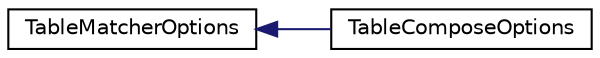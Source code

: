 digraph "Graphical Class Hierarchy"
{
  edge [fontname="Helvetica",fontsize="10",labelfontname="Helvetica",labelfontsize="10"];
  node [fontname="Helvetica",fontsize="10",shape=record];
  rankdir="LR";
  Node0 [label="TableMatcherOptions",height=0.2,width=0.4,color="black", fillcolor="white", style="filled",URL="$structfst_1_1TableMatcherOptions.html",tooltip="TableMatcher is a matcher specialized for the case where the output side of the left FST always has e..."];
  Node0 -> Node1 [dir="back",color="midnightblue",fontsize="10",style="solid",fontname="Helvetica"];
  Node1 [label="TableComposeOptions",height=0.2,width=0.4,color="black", fillcolor="white", style="filled",URL="$structfst_1_1TableComposeOptions.html"];
}
